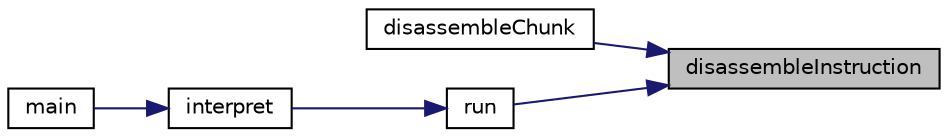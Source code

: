 digraph "disassembleInstruction"
{
 // INTERACTIVE_SVG=YES
 // LATEX_PDF_SIZE
  edge [fontname="Helvetica",fontsize="10",labelfontname="Helvetica",labelfontsize="10"];
  node [fontname="Helvetica",fontsize="10",shape=record];
  rankdir="RL";
  Node1 [label="disassembleInstruction",height=0.2,width=0.4,color="black", fillcolor="grey75", style="filled", fontcolor="black",tooltip="Write the OpCode instruction to STDOUT."];
  Node1 -> Node2 [dir="back",color="midnightblue",fontsize="10",style="solid",fontname="Helvetica"];
  Node2 [label="disassembleChunk",height=0.2,width=0.4,color="black", fillcolor="white", style="filled",URL="$debug_8h.html#a29c4d1ee6794982df52188aebd8f224d",tooltip="Write a chunk and its data to STDOUT."];
  Node1 -> Node3 [dir="back",color="midnightblue",fontsize="10",style="solid",fontname="Helvetica"];
  Node3 [label="run",height=0.2,width=0.4,color="black", fillcolor="white", style="filled",URL="$vm_8c.html#a534186f2e85014d9e17ca1b1cdbc70cd",tooltip=" "];
  Node3 -> Node4 [dir="back",color="midnightblue",fontsize="10",style="solid",fontname="Helvetica"];
  Node4 [label="interpret",height=0.2,width=0.4,color="black", fillcolor="white", style="filled",URL="$vm_8h.html#ad52c376f7d71fd2cb43ad87e8b73c9c7",tooltip="Interpret a chunk of bytecode."];
  Node4 -> Node5 [dir="back",color="midnightblue",fontsize="10",style="solid",fontname="Helvetica"];
  Node5 [label="main",height=0.2,width=0.4,color="black", fillcolor="white", style="filled",URL="$main_8c.html#ac0f2228420376f4db7e1274f2b41667c",tooltip=" "];
}
